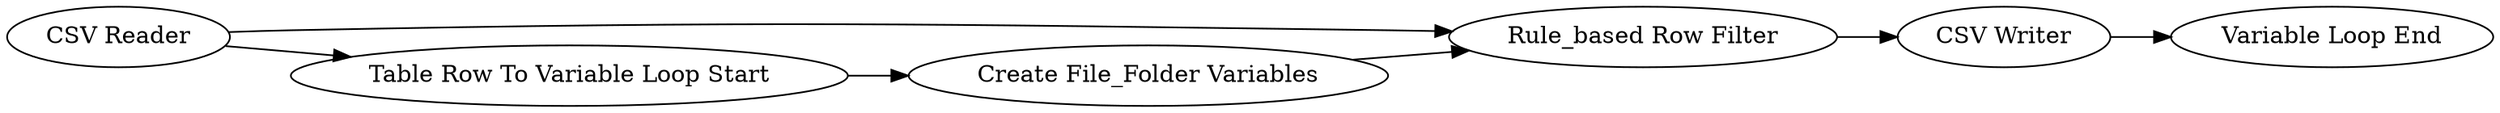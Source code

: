 digraph {
	2 [label="CSV Reader"]
	3 [label="Rule_based Row Filter"]
	5 [label="Table Row To Variable Loop Start"]
	6 [label="CSV Writer"]
	7 [label="Variable Loop End"]
	8 [label="Create File_Folder Variables"]
	2 -> 3
	2 -> 5
	3 -> 6
	5 -> 8
	6 -> 7
	8 -> 3
	rankdir=LR
}
